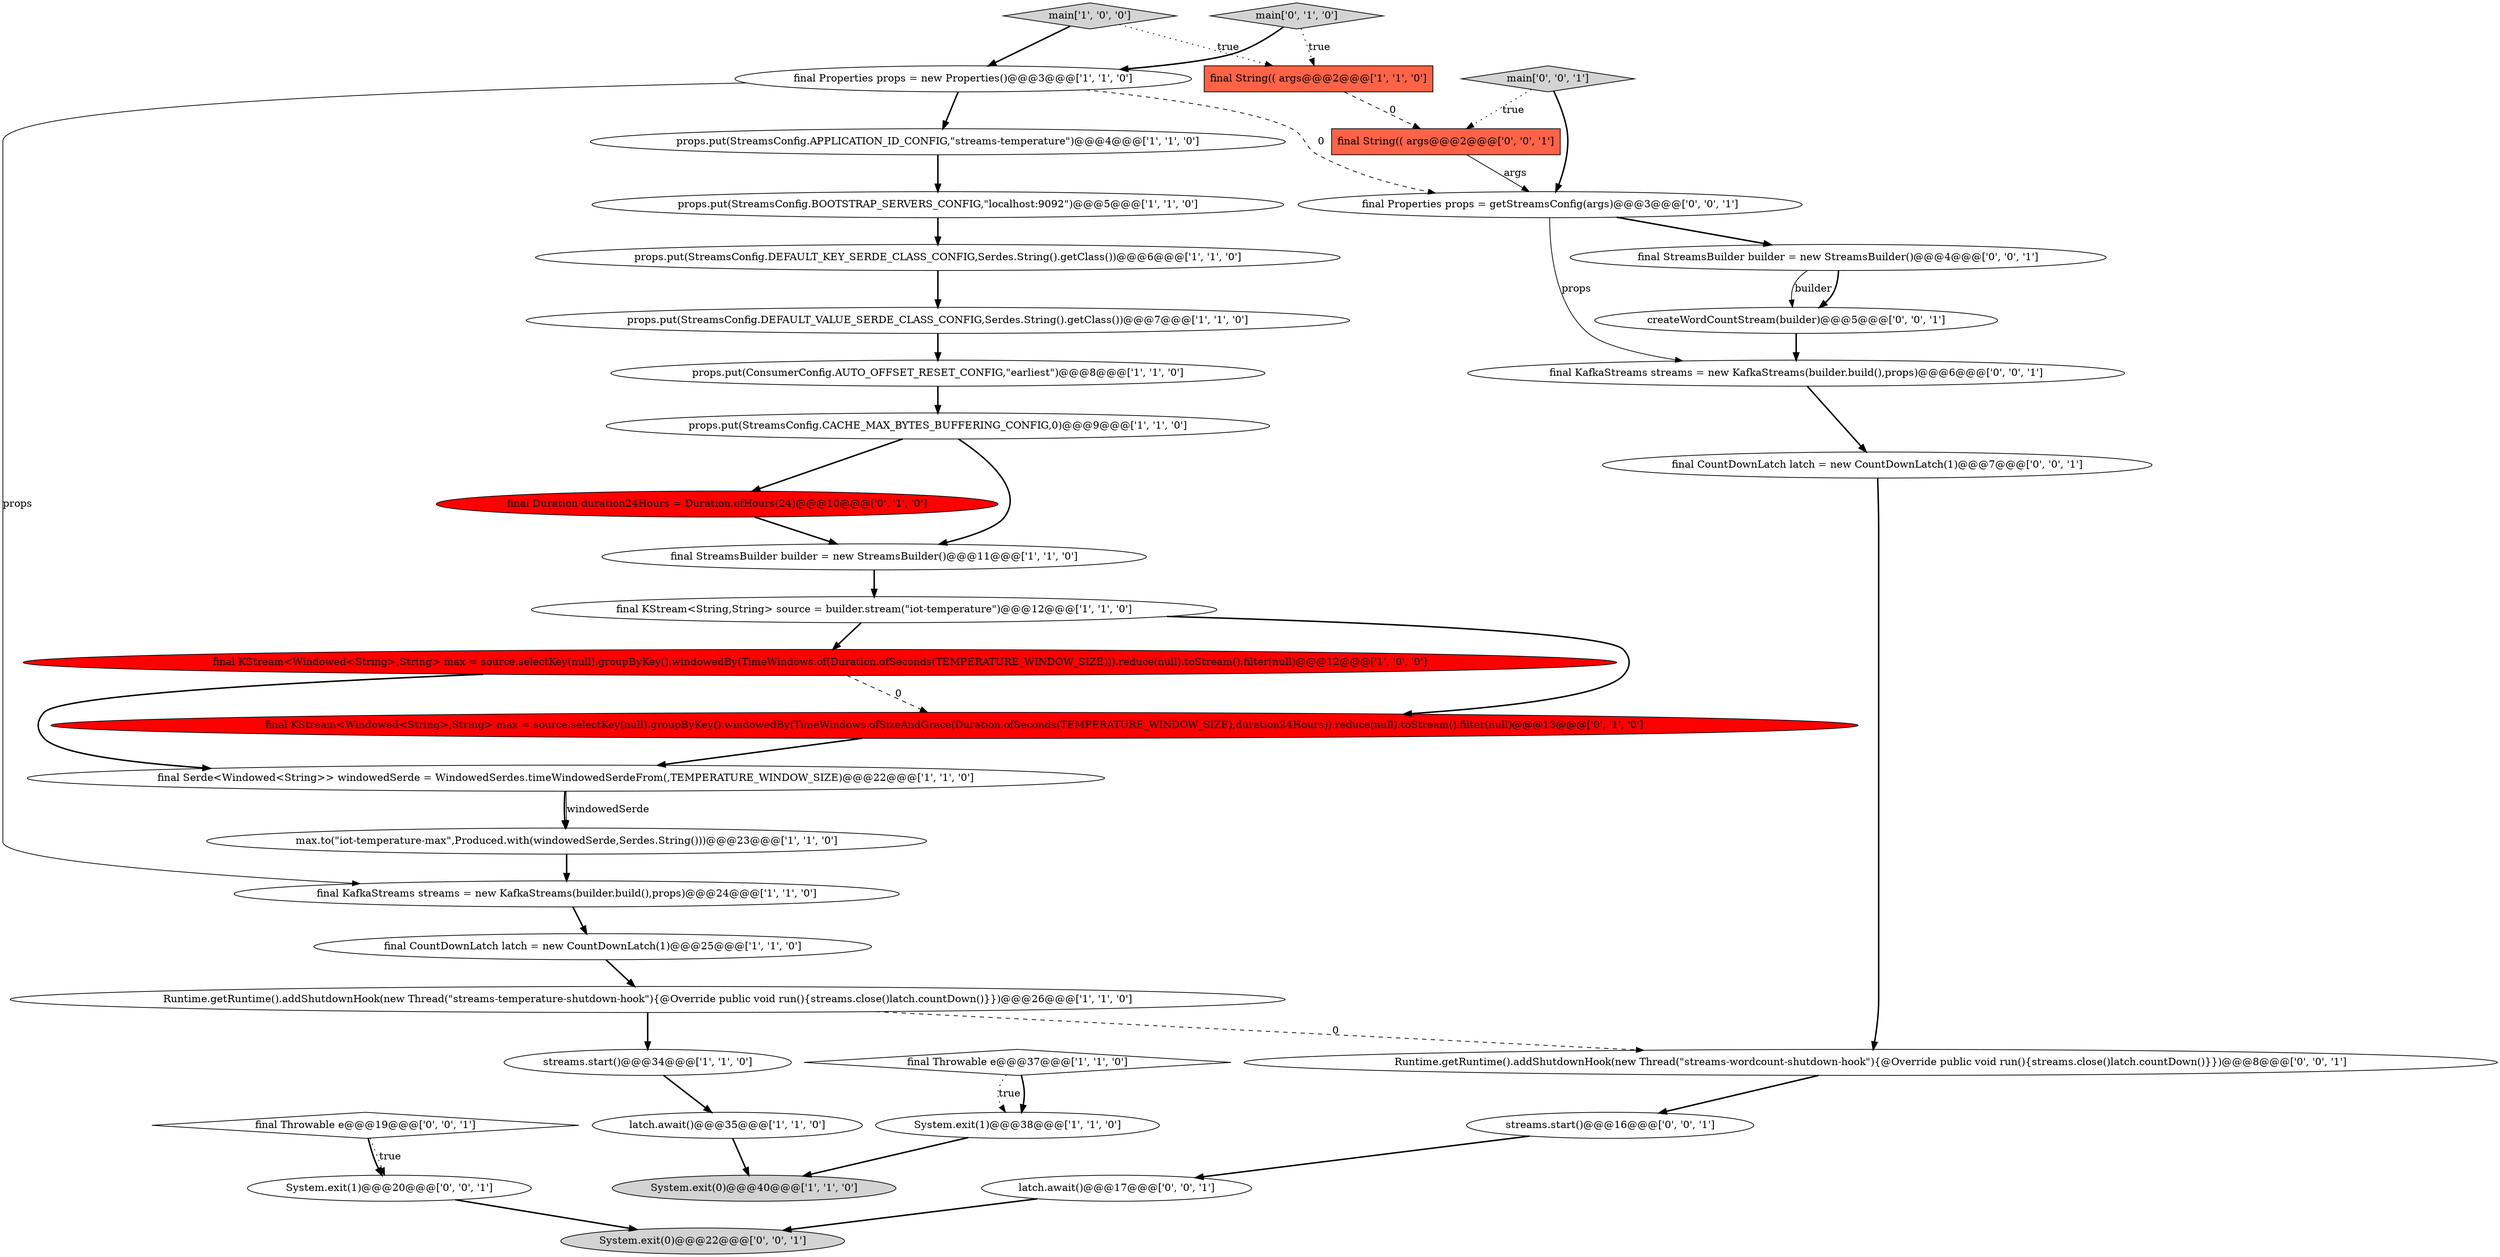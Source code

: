 digraph {
10 [style = filled, label = "props.put(StreamsConfig.BOOTSTRAP_SERVERS_CONFIG,\"localhost:9092\")@@@5@@@['1', '1', '0']", fillcolor = white, shape = ellipse image = "AAA0AAABBB1BBB"];
2 [style = filled, label = "props.put(StreamsConfig.DEFAULT_VALUE_SERDE_CLASS_CONFIG,Serdes.String().getClass())@@@7@@@['1', '1', '0']", fillcolor = white, shape = ellipse image = "AAA0AAABBB1BBB"];
16 [style = filled, label = "props.put(ConsumerConfig.AUTO_OFFSET_RESET_CONFIG,\"earliest\")@@@8@@@['1', '1', '0']", fillcolor = white, shape = ellipse image = "AAA0AAABBB1BBB"];
5 [style = filled, label = "final StreamsBuilder builder = new StreamsBuilder()@@@11@@@['1', '1', '0']", fillcolor = white, shape = ellipse image = "AAA0AAABBB1BBB"];
4 [style = filled, label = "main['1', '0', '0']", fillcolor = lightgray, shape = diamond image = "AAA0AAABBB1BBB"];
28 [style = filled, label = "latch.await()@@@17@@@['0', '0', '1']", fillcolor = white, shape = ellipse image = "AAA0AAABBB3BBB"];
30 [style = filled, label = "final Properties props = getStreamsConfig(args)@@@3@@@['0', '0', '1']", fillcolor = white, shape = ellipse image = "AAA0AAABBB3BBB"];
37 [style = filled, label = "final Throwable e@@@19@@@['0', '0', '1']", fillcolor = white, shape = diamond image = "AAA0AAABBB3BBB"];
3 [style = filled, label = "props.put(StreamsConfig.APPLICATION_ID_CONFIG,\"streams-temperature\")@@@4@@@['1', '1', '0']", fillcolor = white, shape = ellipse image = "AAA0AAABBB1BBB"];
6 [style = filled, label = "final KStream<Windowed<String>,String> max = source.selectKey(null).groupByKey().windowedBy(TimeWindows.of(Duration.ofSeconds(TEMPERATURE_WINDOW_SIZE))).reduce(null).toStream().filter(null)@@@12@@@['1', '0', '0']", fillcolor = red, shape = ellipse image = "AAA1AAABBB1BBB"];
34 [style = filled, label = "Runtime.getRuntime().addShutdownHook(new Thread(\"streams-wordcount-shutdown-hook\"){@Override public void run(){streams.close()latch.countDown()}})@@@8@@@['0', '0', '1']", fillcolor = white, shape = ellipse image = "AAA0AAABBB3BBB"];
12 [style = filled, label = "Runtime.getRuntime().addShutdownHook(new Thread(\"streams-temperature-shutdown-hook\"){@Override public void run(){streams.close()latch.countDown()}})@@@26@@@['1', '1', '0']", fillcolor = white, shape = ellipse image = "AAA0AAABBB1BBB"];
31 [style = filled, label = "System.exit(1)@@@20@@@['0', '0', '1']", fillcolor = white, shape = ellipse image = "AAA0AAABBB3BBB"];
7 [style = filled, label = "final KafkaStreams streams = new KafkaStreams(builder.build(),props)@@@24@@@['1', '1', '0']", fillcolor = white, shape = ellipse image = "AAA0AAABBB1BBB"];
25 [style = filled, label = "System.exit(0)@@@22@@@['0', '0', '1']", fillcolor = lightgray, shape = ellipse image = "AAA0AAABBB3BBB"];
35 [style = filled, label = "main['0', '0', '1']", fillcolor = lightgray, shape = diamond image = "AAA0AAABBB3BBB"];
0 [style = filled, label = "final CountDownLatch latch = new CountDownLatch(1)@@@25@@@['1', '1', '0']", fillcolor = white, shape = ellipse image = "AAA0AAABBB1BBB"];
17 [style = filled, label = "latch.await()@@@35@@@['1', '1', '0']", fillcolor = white, shape = ellipse image = "AAA0AAABBB1BBB"];
11 [style = filled, label = "final Properties props = new Properties()@@@3@@@['1', '1', '0']", fillcolor = white, shape = ellipse image = "AAA0AAABBB1BBB"];
15 [style = filled, label = "final Throwable e@@@37@@@['1', '1', '0']", fillcolor = white, shape = diamond image = "AAA0AAABBB1BBB"];
21 [style = filled, label = "System.exit(1)@@@38@@@['1', '1', '0']", fillcolor = white, shape = ellipse image = "AAA0AAABBB1BBB"];
20 [style = filled, label = "final String(( args@@@2@@@['1', '1', '0']", fillcolor = tomato, shape = box image = "AAA0AAABBB1BBB"];
26 [style = filled, label = "final StreamsBuilder builder = new StreamsBuilder()@@@4@@@['0', '0', '1']", fillcolor = white, shape = ellipse image = "AAA0AAABBB3BBB"];
1 [style = filled, label = "props.put(StreamsConfig.DEFAULT_KEY_SERDE_CLASS_CONFIG,Serdes.String().getClass())@@@6@@@['1', '1', '0']", fillcolor = white, shape = ellipse image = "AAA0AAABBB1BBB"];
24 [style = filled, label = "final Duration duration24Hours = Duration.ofHours(24)@@@10@@@['0', '1', '0']", fillcolor = red, shape = ellipse image = "AAA1AAABBB2BBB"];
33 [style = filled, label = "final String(( args@@@2@@@['0', '0', '1']", fillcolor = tomato, shape = box image = "AAA0AAABBB3BBB"];
32 [style = filled, label = "final KafkaStreams streams = new KafkaStreams(builder.build(),props)@@@6@@@['0', '0', '1']", fillcolor = white, shape = ellipse image = "AAA0AAABBB3BBB"];
9 [style = filled, label = "props.put(StreamsConfig.CACHE_MAX_BYTES_BUFFERING_CONFIG,0)@@@9@@@['1', '1', '0']", fillcolor = white, shape = ellipse image = "AAA0AAABBB1BBB"];
14 [style = filled, label = "max.to(\"iot-temperature-max\",Produced.with(windowedSerde,Serdes.String()))@@@23@@@['1', '1', '0']", fillcolor = white, shape = ellipse image = "AAA0AAABBB1BBB"];
27 [style = filled, label = "createWordCountStream(builder)@@@5@@@['0', '0', '1']", fillcolor = white, shape = ellipse image = "AAA0AAABBB3BBB"];
23 [style = filled, label = "main['0', '1', '0']", fillcolor = lightgray, shape = diamond image = "AAA0AAABBB2BBB"];
18 [style = filled, label = "System.exit(0)@@@40@@@['1', '1', '0']", fillcolor = lightgray, shape = ellipse image = "AAA0AAABBB1BBB"];
36 [style = filled, label = "final CountDownLatch latch = new CountDownLatch(1)@@@7@@@['0', '0', '1']", fillcolor = white, shape = ellipse image = "AAA0AAABBB3BBB"];
8 [style = filled, label = "final Serde<Windowed<String>> windowedSerde = WindowedSerdes.timeWindowedSerdeFrom(,TEMPERATURE_WINDOW_SIZE)@@@22@@@['1', '1', '0']", fillcolor = white, shape = ellipse image = "AAA0AAABBB1BBB"];
19 [style = filled, label = "final KStream<String,String> source = builder.stream(\"iot-temperature\")@@@12@@@['1', '1', '0']", fillcolor = white, shape = ellipse image = "AAA0AAABBB1BBB"];
29 [style = filled, label = "streams.start()@@@16@@@['0', '0', '1']", fillcolor = white, shape = ellipse image = "AAA0AAABBB3BBB"];
22 [style = filled, label = "final KStream<Windowed<String>,String> max = source.selectKey(null).groupByKey().windowedBy(TimeWindows.ofSizeAndGrace(Duration.ofSeconds(TEMPERATURE_WINDOW_SIZE),duration24Hours)).reduce(null).toStream().filter(null)@@@13@@@['0', '1', '0']", fillcolor = red, shape = ellipse image = "AAA1AAABBB2BBB"];
13 [style = filled, label = "streams.start()@@@34@@@['1', '1', '0']", fillcolor = white, shape = ellipse image = "AAA0AAABBB1BBB"];
34->29 [style = bold, label=""];
27->32 [style = bold, label=""];
31->25 [style = bold, label=""];
36->34 [style = bold, label=""];
15->21 [style = bold, label=""];
0->12 [style = bold, label=""];
30->26 [style = bold, label=""];
4->20 [style = dotted, label="true"];
8->14 [style = bold, label=""];
33->30 [style = solid, label="args"];
7->0 [style = bold, label=""];
15->21 [style = dotted, label="true"];
35->33 [style = dotted, label="true"];
19->6 [style = bold, label=""];
21->18 [style = bold, label=""];
8->14 [style = solid, label="windowedSerde"];
6->22 [style = dashed, label="0"];
24->5 [style = bold, label=""];
14->7 [style = bold, label=""];
29->28 [style = bold, label=""];
22->8 [style = bold, label=""];
26->27 [style = solid, label="builder"];
5->19 [style = bold, label=""];
3->10 [style = bold, label=""];
12->13 [style = bold, label=""];
13->17 [style = bold, label=""];
26->27 [style = bold, label=""];
23->20 [style = dotted, label="true"];
30->32 [style = solid, label="props"];
11->7 [style = solid, label="props"];
11->3 [style = bold, label=""];
37->31 [style = bold, label=""];
6->8 [style = bold, label=""];
9->5 [style = bold, label=""];
28->25 [style = bold, label=""];
32->36 [style = bold, label=""];
1->2 [style = bold, label=""];
20->33 [style = dashed, label="0"];
23->11 [style = bold, label=""];
37->31 [style = dotted, label="true"];
4->11 [style = bold, label=""];
10->1 [style = bold, label=""];
11->30 [style = dashed, label="0"];
35->30 [style = bold, label=""];
19->22 [style = bold, label=""];
12->34 [style = dashed, label="0"];
9->24 [style = bold, label=""];
16->9 [style = bold, label=""];
17->18 [style = bold, label=""];
2->16 [style = bold, label=""];
}
